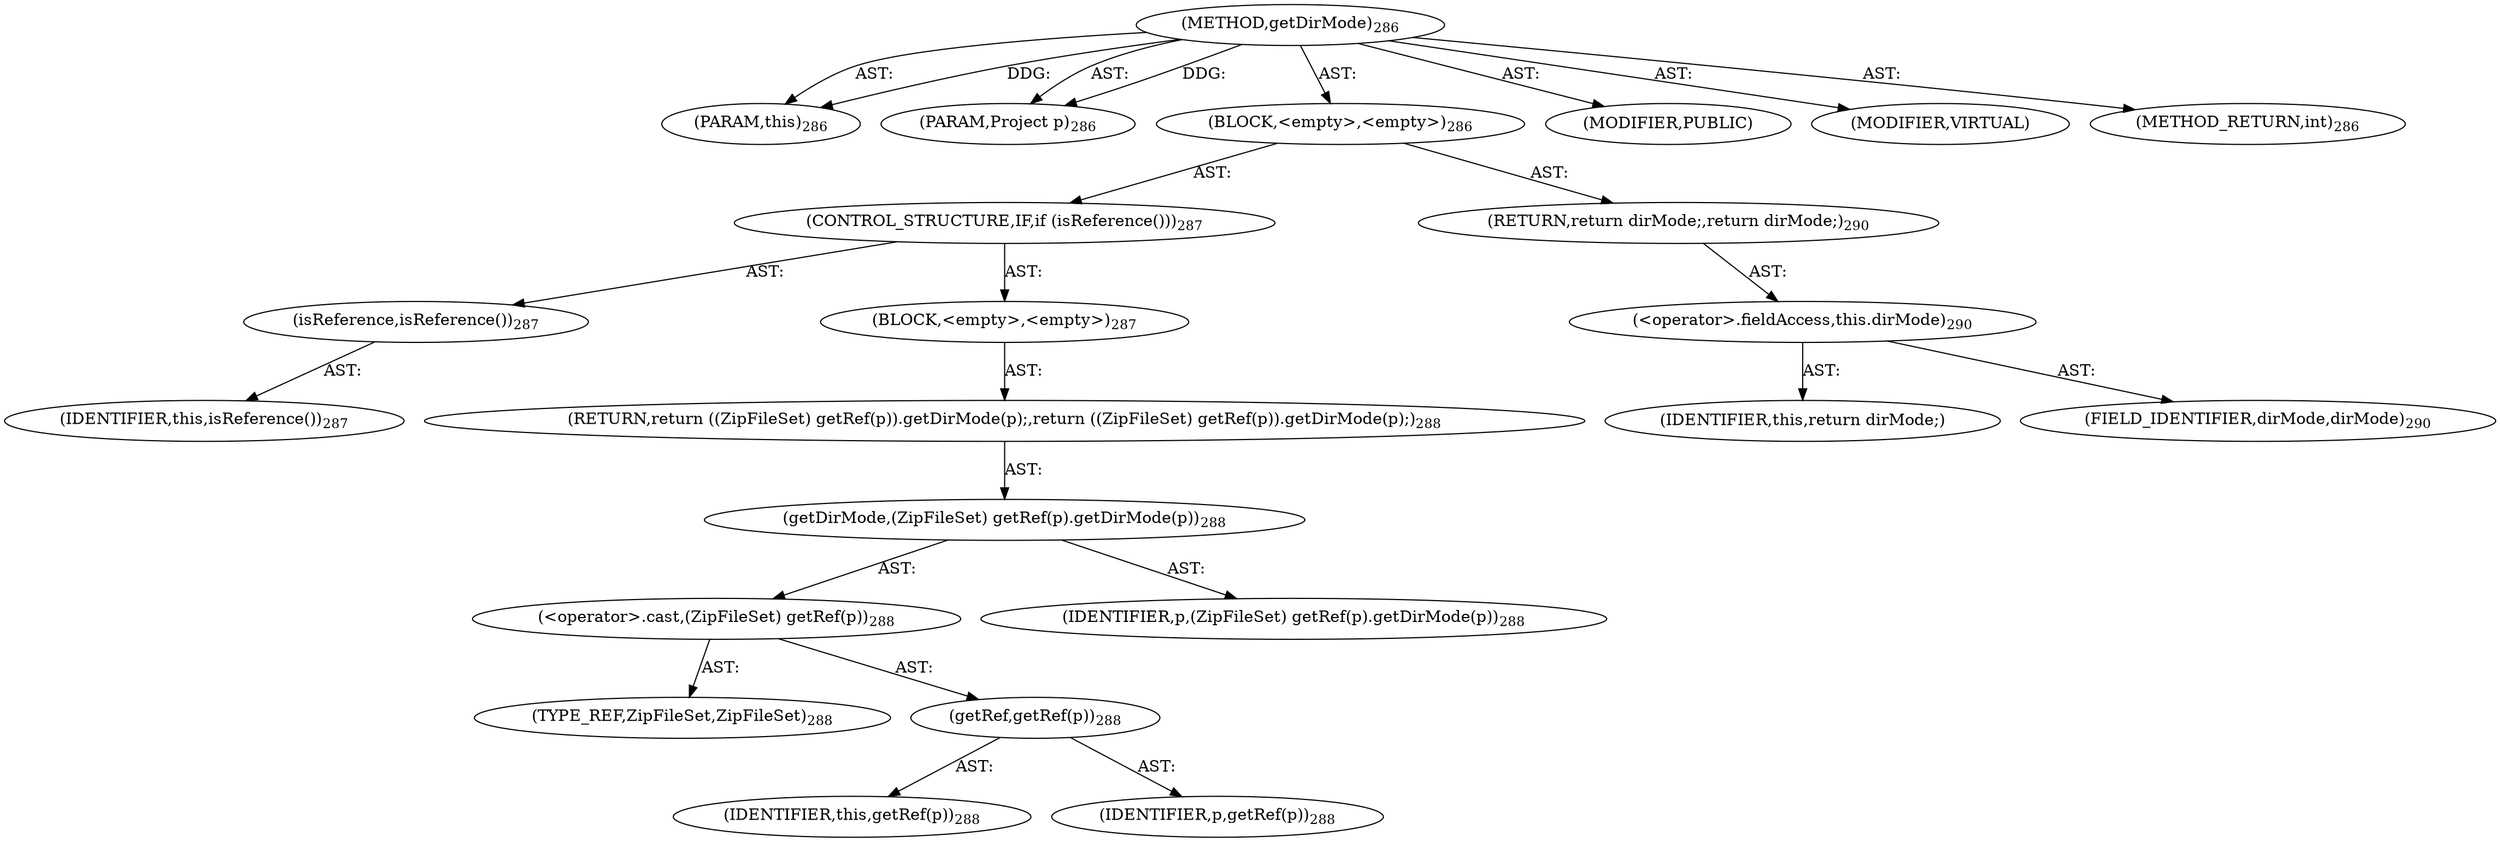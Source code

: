 digraph "getDirMode" {  
"111669149711" [label = <(METHOD,getDirMode)<SUB>286</SUB>> ]
"115964117004" [label = <(PARAM,this)<SUB>286</SUB>> ]
"115964117024" [label = <(PARAM,Project p)<SUB>286</SUB>> ]
"25769803810" [label = <(BLOCK,&lt;empty&gt;,&lt;empty&gt;)<SUB>286</SUB>> ]
"47244640271" [label = <(CONTROL_STRUCTURE,IF,if (isReference()))<SUB>287</SUB>> ]
"30064771254" [label = <(isReference,isReference())<SUB>287</SUB>> ]
"68719476759" [label = <(IDENTIFIER,this,isReference())<SUB>287</SUB>> ]
"25769803811" [label = <(BLOCK,&lt;empty&gt;,&lt;empty&gt;)<SUB>287</SUB>> ]
"146028888077" [label = <(RETURN,return ((ZipFileSet) getRef(p)).getDirMode(p);,return ((ZipFileSet) getRef(p)).getDirMode(p);)<SUB>288</SUB>> ]
"30064771255" [label = <(getDirMode,(ZipFileSet) getRef(p).getDirMode(p))<SUB>288</SUB>> ]
"30064771256" [label = <(&lt;operator&gt;.cast,(ZipFileSet) getRef(p))<SUB>288</SUB>> ]
"180388626443" [label = <(TYPE_REF,ZipFileSet,ZipFileSet)<SUB>288</SUB>> ]
"30064771257" [label = <(getRef,getRef(p))<SUB>288</SUB>> ]
"68719476760" [label = <(IDENTIFIER,this,getRef(p))<SUB>288</SUB>> ]
"68719476877" [label = <(IDENTIFIER,p,getRef(p))<SUB>288</SUB>> ]
"68719476878" [label = <(IDENTIFIER,p,(ZipFileSet) getRef(p).getDirMode(p))<SUB>288</SUB>> ]
"146028888078" [label = <(RETURN,return dirMode;,return dirMode;)<SUB>290</SUB>> ]
"30064771258" [label = <(&lt;operator&gt;.fieldAccess,this.dirMode)<SUB>290</SUB>> ]
"68719476879" [label = <(IDENTIFIER,this,return dirMode;)> ]
"55834574915" [label = <(FIELD_IDENTIFIER,dirMode,dirMode)<SUB>290</SUB>> ]
"133143986218" [label = <(MODIFIER,PUBLIC)> ]
"133143986219" [label = <(MODIFIER,VIRTUAL)> ]
"128849018895" [label = <(METHOD_RETURN,int)<SUB>286</SUB>> ]
  "111669149711" -> "115964117004"  [ label = "AST: "] 
  "111669149711" -> "115964117024"  [ label = "AST: "] 
  "111669149711" -> "25769803810"  [ label = "AST: "] 
  "111669149711" -> "133143986218"  [ label = "AST: "] 
  "111669149711" -> "133143986219"  [ label = "AST: "] 
  "111669149711" -> "128849018895"  [ label = "AST: "] 
  "25769803810" -> "47244640271"  [ label = "AST: "] 
  "25769803810" -> "146028888078"  [ label = "AST: "] 
  "47244640271" -> "30064771254"  [ label = "AST: "] 
  "47244640271" -> "25769803811"  [ label = "AST: "] 
  "30064771254" -> "68719476759"  [ label = "AST: "] 
  "25769803811" -> "146028888077"  [ label = "AST: "] 
  "146028888077" -> "30064771255"  [ label = "AST: "] 
  "30064771255" -> "30064771256"  [ label = "AST: "] 
  "30064771255" -> "68719476878"  [ label = "AST: "] 
  "30064771256" -> "180388626443"  [ label = "AST: "] 
  "30064771256" -> "30064771257"  [ label = "AST: "] 
  "30064771257" -> "68719476760"  [ label = "AST: "] 
  "30064771257" -> "68719476877"  [ label = "AST: "] 
  "146028888078" -> "30064771258"  [ label = "AST: "] 
  "30064771258" -> "68719476879"  [ label = "AST: "] 
  "30064771258" -> "55834574915"  [ label = "AST: "] 
  "111669149711" -> "115964117004"  [ label = "DDG: "] 
  "111669149711" -> "115964117024"  [ label = "DDG: "] 
}
